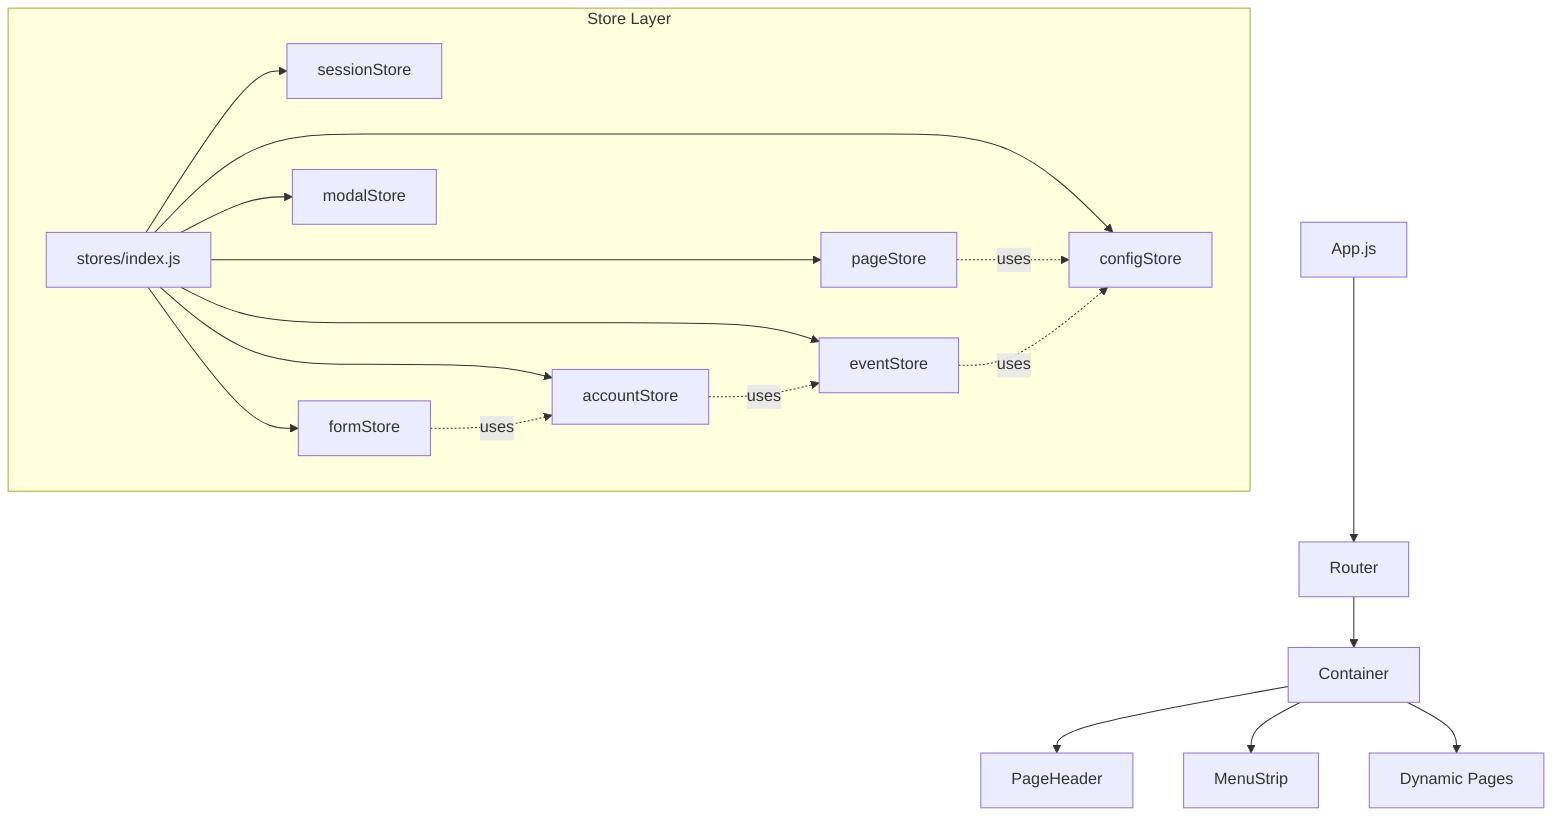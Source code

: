 graph TD
    %% Core Application Structure
    App[App.js] --> Router[Router]
    Router --> Container[Container]
    Container --> PageHeader[PageHeader]
    Container --> MenuStrip[MenuStrip]
    Container --> Pages[Dynamic Pages]

    %% Store Layer
    subgraph Stores[Store Layer]
      StoreIndex[stores/index.js]
      StoreIndex --> AccountStore[accountStore]
      StoreIndex --> SessionStore[sessionStore]
      StoreIndex --> FormStore[formStore]
      StoreIndex --> EventStore[eventStore]
      StoreIndex --> ModalStore[modalStore]
      StoreIndex --> PageStore[pageStore]
      StoreIndex --> ConfigStore[configStore]
    end

    %% Store Dependencies
    AccountStore -.->|uses| EventStore
    FormStore -.->|uses| AccountStore
    PageStore -.->|uses| ConfigStore
    EventStore -.->|uses| ConfigStore